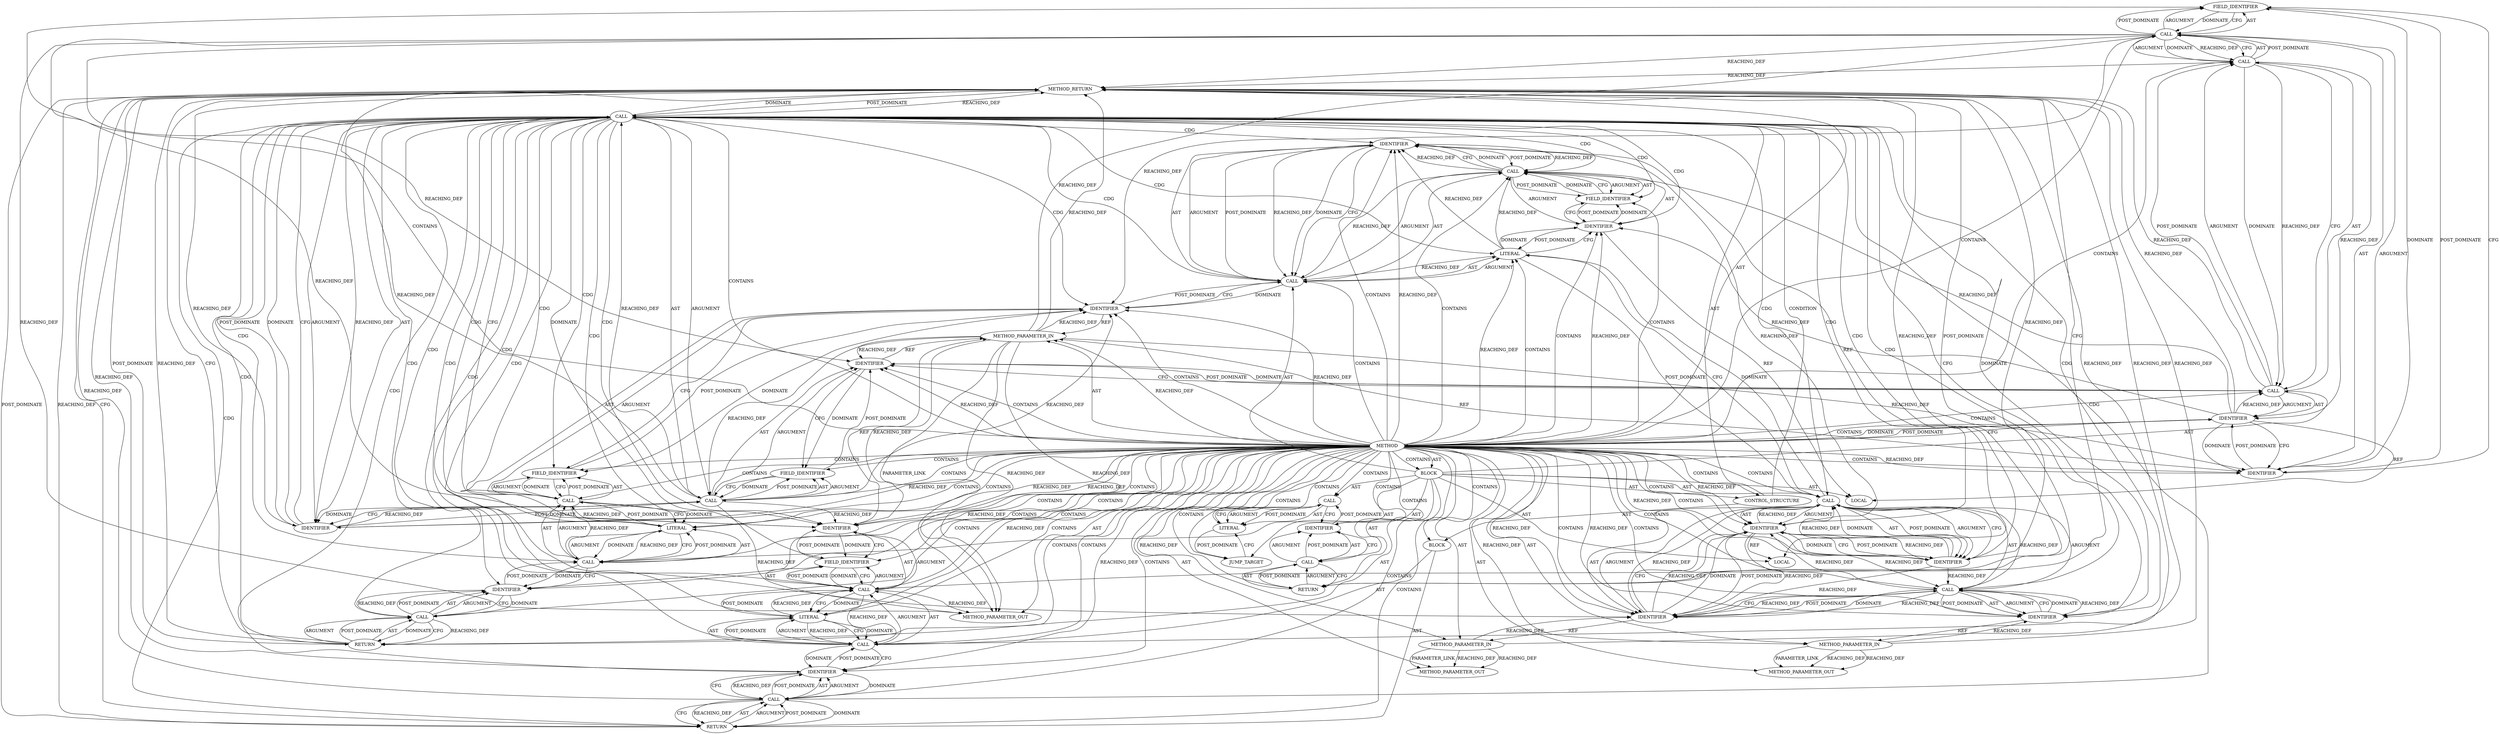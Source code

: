 digraph {
  7757 [label=FIELD_IDENTIFIER ORDER=2 ARGUMENT_INDEX=2 CODE="msgr" COLUMN_NUMBER=41 LINE_NUMBER=2357 CANONICAL_NAME="msgr"]
  7762 [label=IDENTIFIER ORDER=1 ARGUMENT_INDEX=1 CODE="con" COLUMN_NUMBER=6 LINE_NUMBER=2360 TYPE_FULL_NAME="ceph_connection*" NAME="con"]
  7785 [label=IDENTIFIER ORDER=3 ARGUMENT_INDEX=3 CODE="missing_features" COLUMN_NUMBER=37 LINE_NUMBER=2367 TYPE_FULL_NAME="u64" NAME="missing_features"]
  7778 [label=IDENTIFIER ORDER=3 ARGUMENT_INDEX=3 CODE="missing_features" COLUMN_NUMBER=31 LINE_NUMBER=2365 TYPE_FULL_NAME="u64" NAME="missing_features"]
  7763 [label=FIELD_IDENTIFIER ORDER=2 ARGUMENT_INDEX=2 CODE="state" COLUMN_NUMBER=6 LINE_NUMBER=2360 CANONICAL_NAME="state"]
  7764 [label=IDENTIFIER ORDER=2 ARGUMENT_INDEX=2 CODE="CEPH_CON_S_V2_SESSION_CONNECT" COLUMN_NUMBER=20 LINE_NUMBER=2360 TYPE_FULL_NAME="ANY" NAME="CEPH_CON_S_V2_SESSION_CONNECT"]
  7776 [label=IDENTIFIER ORDER=1 ARGUMENT_INDEX=1 CODE="p" COLUMN_NUMBER=23 LINE_NUMBER=2365 TYPE_FULL_NAME="void*" NAME="p"]
  7795 [label=CALL ORDER=10 ARGUMENT_INDEX=-1 CODE="pr_err(\"failed to decode ident_missing_features\\n\")" COLUMN_NUMBER=2 METHOD_FULL_NAME="pr_err" LINE_NUMBER=2372 TYPE_FULL_NAME="<empty>" DISPATCH_TYPE="STATIC_DISPATCH" SIGNATURE="" NAME="pr_err"]
  7759 [label=CONTROL_STRUCTURE CONTROL_STRUCTURE_TYPE="IF" ORDER=4 PARSER_TYPE_NAME="CASTIfStatement" ARGUMENT_INDEX=-1 CODE="if (con->state != CEPH_CON_S_V2_SESSION_CONNECT)" COLUMN_NUMBER=2 LINE_NUMBER=2360]
  7798 [label=CALL ORDER=1 ARGUMENT_INDEX=-1 CODE="-EINVAL" COLUMN_NUMBER=9 METHOD_FULL_NAME="<operator>.minus" LINE_NUMBER=2373 TYPE_FULL_NAME="<empty>" DISPATCH_TYPE="STATIC_DISPATCH" SIGNATURE="" NAME="<operator>.minus"]
  7788 [label=IDENTIFIER ORDER=1 ARGUMENT_INDEX=1 CODE="con" COLUMN_NUMBER=2 LINE_NUMBER=2368 TYPE_FULL_NAME="ceph_connection*" NAME="con"]
  7787 [label=CALL ORDER=1 ARGUMENT_INDEX=1 CODE="con->error_msg" COLUMN_NUMBER=2 METHOD_FULL_NAME="<operator>.indirectFieldAccess" LINE_NUMBER=2368 TYPE_FULL_NAME="<empty>" DISPATCH_TYPE="STATIC_DISPATCH" SIGNATURE="" NAME="<operator>.indirectFieldAccess"]
  7777 [label=IDENTIFIER ORDER=2 ARGUMENT_INDEX=2 CODE="end" COLUMN_NUMBER=26 LINE_NUMBER=2365 TYPE_FULL_NAME="void*" NAME="end"]
  7773 [label=IDENTIFIER ORDER=1 ARGUMENT_INDEX=1 CODE="EINVAL" COLUMN_NUMBER=11 LINE_NUMBER=2362 TYPE_FULL_NAME="ANY" NAME="EINVAL"]
  7770 [label=LITERAL ORDER=2 ARGUMENT_INDEX=2 CODE="\"protocol error, unexpected ident_missing_features\"" COLUMN_NUMBER=20 LINE_NUMBER=2361 TYPE_FULL_NAME="char"]
  7793 [label=IDENTIFIER ORDER=1 ARGUMENT_INDEX=1 CODE="EINVAL" COLUMN_NUMBER=10 LINE_NUMBER=2369 TYPE_FULL_NAME="ANY" NAME="EINVAL"]
  7748 [label=METHOD_PARAMETER_IN ORDER=2 CODE="void *p" IS_VARIADIC=false COLUMN_NUMBER=8 LINE_NUMBER=2355 TYPE_FULL_NAME="void*" EVALUATION_STRATEGY="BY_VALUE" INDEX=2 NAME="p"]
  7766 [label=CALL ORDER=1 ARGUMENT_INDEX=-1 CODE="con->error_msg = \"protocol error, unexpected ident_missing_features\"" COLUMN_NUMBER=3 METHOD_FULL_NAME="<operator>.assignment" LINE_NUMBER=2361 TYPE_FULL_NAME="<empty>" DISPATCH_TYPE="STATIC_DISPATCH" SIGNATURE="" NAME="<operator>.assignment"]
  7760 [label=CALL ORDER=1 ARGUMENT_INDEX=-1 CODE="con->state != CEPH_CON_S_V2_SESSION_CONNECT" COLUMN_NUMBER=6 METHOD_FULL_NAME="<operator>.notEquals" LINE_NUMBER=2360 TYPE_FULL_NAME="<empty>" DISPATCH_TYPE="STATIC_DISPATCH" SIGNATURE="" NAME="<operator>.notEquals"]
  7750 [label=BLOCK ORDER=4 ARGUMENT_INDEX=-1 CODE="{
	struct ceph_client *client = from_msgr(con->msgr);
	u64 missing_features;

	if (con->state != CEPH_CON_S_V2_SESSION_CONNECT) {
		con->error_msg = \"protocol error, unexpected ident_missing_features\";
		return -EINVAL;
	}

	ceph_decode_64_safe(&p, end, missing_features, bad);
	pr_err(\"RADOS feature set mismatch: server's required > my supported 0x%llx, missing 0x%llx\\n\",
	       client->supported_features, missing_features);
	con->error_msg = \"missing required protocol features\";
	return -EINVAL;

bad:
	pr_err(\"failed to decode ident_missing_features\\n\");
	return -EINVAL;
}" COLUMN_NUMBER=1 LINE_NUMBER=2356 TYPE_FULL_NAME="void"]
  7783 [label=IDENTIFIER ORDER=1 ARGUMENT_INDEX=1 CODE="client" COLUMN_NUMBER=9 LINE_NUMBER=2367 TYPE_FULL_NAME="ceph_client*" NAME="client"]
  7755 [label=CALL ORDER=1 ARGUMENT_INDEX=1 CODE="con->msgr" COLUMN_NUMBER=41 METHOD_FULL_NAME="<operator>.indirectFieldAccess" LINE_NUMBER=2357 TYPE_FULL_NAME="<empty>" DISPATCH_TYPE="STATIC_DISPATCH" SIGNATURE="" NAME="<operator>.indirectFieldAccess"]
  7756 [label=IDENTIFIER ORDER=1 ARGUMENT_INDEX=1 CODE="con" COLUMN_NUMBER=41 LINE_NUMBER=2357 TYPE_FULL_NAME="ceph_connection*" NAME="con"]
  7769 [label=FIELD_IDENTIFIER ORDER=2 ARGUMENT_INDEX=2 CODE="error_msg" COLUMN_NUMBER=3 LINE_NUMBER=2361 CANONICAL_NAME="error_msg"]
  7768 [label=IDENTIFIER ORDER=1 ARGUMENT_INDEX=1 CODE="con" COLUMN_NUMBER=3 LINE_NUMBER=2361 TYPE_FULL_NAME="ceph_connection*" NAME="con"]
  7782 [label=CALL ORDER=2 ARGUMENT_INDEX=2 CODE="client->supported_features" COLUMN_NUMBER=9 METHOD_FULL_NAME="<operator>.indirectFieldAccess" LINE_NUMBER=2367 TYPE_FULL_NAME="<empty>" DISPATCH_TYPE="STATIC_DISPATCH" SIGNATURE="" NAME="<operator>.indirectFieldAccess"]
  7767 [label=CALL ORDER=1 ARGUMENT_INDEX=1 CODE="con->error_msg" COLUMN_NUMBER=3 METHOD_FULL_NAME="<operator>.indirectFieldAccess" LINE_NUMBER=2361 TYPE_FULL_NAME="<empty>" DISPATCH_TYPE="STATIC_DISPATCH" SIGNATURE="" NAME="<operator>.indirectFieldAccess"]
  13183 [label=METHOD_PARAMETER_OUT ORDER=1 CODE="struct ceph_connection *con" IS_VARIADIC=false COLUMN_NUMBER=43 LINE_NUMBER=2354 TYPE_FULL_NAME="ceph_connection*" EVALUATION_STRATEGY="BY_VALUE" INDEX=1 NAME="con"]
  7780 [label=CALL ORDER=6 ARGUMENT_INDEX=-1 CODE="pr_err(\"RADOS feature set mismatch: server's required > my supported 0x%llx, missing 0x%llx\\n\",
	       client->supported_features, missing_features)" COLUMN_NUMBER=2 METHOD_FULL_NAME="pr_err" LINE_NUMBER=2366 TYPE_FULL_NAME="<empty>" DISPATCH_TYPE="STATIC_DISPATCH" SIGNATURE="" NAME="pr_err"]
  7749 [label=METHOD_PARAMETER_IN ORDER=3 CODE="void *end" IS_VARIADIC=false COLUMN_NUMBER=17 LINE_NUMBER=2355 TYPE_FULL_NAME="void*" EVALUATION_STRATEGY="BY_VALUE" INDEX=3 NAME="end"]
  7751 [label=LOCAL ORDER=1 CODE="struct ceph_client* client" COLUMN_NUMBER=21 LINE_NUMBER=2357 TYPE_FULL_NAME="ceph_client*" NAME="client"]
  7786 [label=CALL ORDER=7 ARGUMENT_INDEX=-1 CODE="con->error_msg = \"missing required protocol features\"" COLUMN_NUMBER=2 METHOD_FULL_NAME="<operator>.assignment" LINE_NUMBER=2368 TYPE_FULL_NAME="<empty>" DISPATCH_TYPE="STATIC_DISPATCH" SIGNATURE="" NAME="<operator>.assignment"]
  7746 [label=METHOD COLUMN_NUMBER=1 LINE_NUMBER=2354 COLUMN_NUMBER_END=1 IS_EXTERNAL=false SIGNATURE="int process_ident_missing_features (ceph_connection*,void*,void*)" NAME="process_ident_missing_features" AST_PARENT_TYPE="TYPE_DECL" AST_PARENT_FULL_NAME="messenger_v2.c:<global>" ORDER=95 CODE="static int process_ident_missing_features(struct ceph_connection *con,
					  void *p, void *end)
{
	struct ceph_client *client = from_msgr(con->msgr);
	u64 missing_features;

	if (con->state != CEPH_CON_S_V2_SESSION_CONNECT) {
		con->error_msg = \"protocol error, unexpected ident_missing_features\";
		return -EINVAL;
	}

	ceph_decode_64_safe(&p, end, missing_features, bad);
	pr_err(\"RADOS feature set mismatch: server's required > my supported 0x%llx, missing 0x%llx\\n\",
	       client->supported_features, missing_features);
	con->error_msg = \"missing required protocol features\";
	return -EINVAL;

bad:
	pr_err(\"failed to decode ident_missing_features\\n\");
	return -EINVAL;
}" FULL_NAME="process_ident_missing_features" LINE_NUMBER_END=2374 FILENAME="messenger_v2.c"]
  7758 [label=LOCAL ORDER=3 CODE="u64 missing_features" COLUMN_NUMBER=6 LINE_NUMBER=2358 TYPE_FULL_NAME="u64" NAME="missing_features"]
  7771 [label=RETURN ORDER=2 ARGUMENT_INDEX=-1 CODE="return -EINVAL;" COLUMN_NUMBER=3 LINE_NUMBER=2362]
  7794 [label=JUMP_TARGET ORDER=9 PARSER_TYPE_NAME="CASTLabelStatement" ARGUMENT_INDEX=-1 CODE="bad:
	pr_err(\"failed to decode ident_missing_features\\n\");" COLUMN_NUMBER=1 LINE_NUMBER=2371 NAME="bad"]
  7774 [label=CALL ORDER=5 ARGUMENT_INDEX=-1 CODE="ceph_decode_64_safe(&p, end, missing_features, bad)" COLUMN_NUMBER=2 METHOD_FULL_NAME="ceph_decode_64_safe" LINE_NUMBER=2365 TYPE_FULL_NAME="<empty>" DISPATCH_TYPE="STATIC_DISPATCH" SIGNATURE="" NAME="ceph_decode_64_safe"]
  7796 [label=LITERAL ORDER=1 ARGUMENT_INDEX=1 CODE="\"failed to decode ident_missing_features\\n\"" COLUMN_NUMBER=9 LINE_NUMBER=2372 TYPE_FULL_NAME="char"]
  7747 [label=METHOD_PARAMETER_IN ORDER=1 CODE="struct ceph_connection *con" IS_VARIADIC=false COLUMN_NUMBER=43 LINE_NUMBER=2354 TYPE_FULL_NAME="ceph_connection*" EVALUATION_STRATEGY="BY_VALUE" INDEX=1 NAME="con"]
  7784 [label=FIELD_IDENTIFIER ORDER=2 ARGUMENT_INDEX=2 CODE="supported_features" COLUMN_NUMBER=9 LINE_NUMBER=2367 CANONICAL_NAME="supported_features"]
  7799 [label=IDENTIFIER ORDER=1 ARGUMENT_INDEX=1 CODE="EINVAL" COLUMN_NUMBER=10 LINE_NUMBER=2373 TYPE_FULL_NAME="ANY" NAME="EINVAL"]
  7772 [label=CALL ORDER=1 ARGUMENT_INDEX=-1 CODE="-EINVAL" COLUMN_NUMBER=10 METHOD_FULL_NAME="<operator>.minus" LINE_NUMBER=2362 TYPE_FULL_NAME="<empty>" DISPATCH_TYPE="STATIC_DISPATCH" SIGNATURE="" NAME="<operator>.minus"]
  7752 [label=CALL ORDER=2 ARGUMENT_INDEX=-1 CODE="*client = from_msgr(con->msgr)" COLUMN_NUMBER=21 METHOD_FULL_NAME="<operator>.assignment" LINE_NUMBER=2357 TYPE_FULL_NAME="<empty>" DISPATCH_TYPE="STATIC_DISPATCH" SIGNATURE="" NAME="<operator>.assignment"]
  7775 [label=CALL ORDER=1 ARGUMENT_INDEX=1 CODE="&p" COLUMN_NUMBER=22 METHOD_FULL_NAME="<operator>.addressOf" LINE_NUMBER=2365 TYPE_FULL_NAME="<empty>" DISPATCH_TYPE="STATIC_DISPATCH" SIGNATURE="" NAME="<operator>.addressOf"]
  7779 [label=IDENTIFIER ORDER=4 ARGUMENT_INDEX=4 CODE="bad" COLUMN_NUMBER=49 LINE_NUMBER=2365 TYPE_FULL_NAME="ANY" NAME="bad"]
  7797 [label=RETURN ORDER=11 ARGUMENT_INDEX=-1 CODE="return -EINVAL;" COLUMN_NUMBER=2 LINE_NUMBER=2373]
  7753 [label=IDENTIFIER ORDER=1 ARGUMENT_INDEX=1 CODE="client" COLUMN_NUMBER=22 LINE_NUMBER=2357 TYPE_FULL_NAME="ceph_client*" NAME="client"]
  13184 [label=METHOD_PARAMETER_OUT ORDER=2 CODE="void *p" IS_VARIADIC=false COLUMN_NUMBER=8 LINE_NUMBER=2355 TYPE_FULL_NAME="void*" EVALUATION_STRATEGY="BY_VALUE" INDEX=2 NAME="p"]
  7800 [label=METHOD_RETURN ORDER=5 CODE="RET" COLUMN_NUMBER=1 LINE_NUMBER=2354 TYPE_FULL_NAME="int" EVALUATION_STRATEGY="BY_VALUE"]
  7791 [label=RETURN ORDER=8 ARGUMENT_INDEX=-1 CODE="return -EINVAL;" COLUMN_NUMBER=2 LINE_NUMBER=2369]
  7789 [label=FIELD_IDENTIFIER ORDER=2 ARGUMENT_INDEX=2 CODE="error_msg" COLUMN_NUMBER=2 LINE_NUMBER=2368 CANONICAL_NAME="error_msg"]
  13185 [label=METHOD_PARAMETER_OUT ORDER=3 CODE="void *end" IS_VARIADIC=false COLUMN_NUMBER=17 LINE_NUMBER=2355 TYPE_FULL_NAME="void*" EVALUATION_STRATEGY="BY_VALUE" INDEX=3 NAME="end"]
  7754 [label=CALL ORDER=2 ARGUMENT_INDEX=2 CODE="from_msgr(con->msgr)" COLUMN_NUMBER=31 METHOD_FULL_NAME="from_msgr" LINE_NUMBER=2357 TYPE_FULL_NAME="<empty>" DISPATCH_TYPE="STATIC_DISPATCH" SIGNATURE="" NAME="from_msgr"]
  7790 [label=LITERAL ORDER=2 ARGUMENT_INDEX=2 CODE="\"missing required protocol features\"" COLUMN_NUMBER=19 LINE_NUMBER=2368 TYPE_FULL_NAME="char"]
  7765 [label=BLOCK ORDER=2 ARGUMENT_INDEX=-1 CODE="{
		con->error_msg = \"protocol error, unexpected ident_missing_features\";
		return -EINVAL;
	}" COLUMN_NUMBER=51 LINE_NUMBER=2360 TYPE_FULL_NAME="void"]
  7761 [label=CALL ORDER=1 ARGUMENT_INDEX=1 CODE="con->state" COLUMN_NUMBER=6 METHOD_FULL_NAME="<operator>.indirectFieldAccess" LINE_NUMBER=2360 TYPE_FULL_NAME="<empty>" DISPATCH_TYPE="STATIC_DISPATCH" SIGNATURE="" NAME="<operator>.indirectFieldAccess"]
  7781 [label=LITERAL ORDER=1 ARGUMENT_INDEX=1 CODE="\"RADOS feature set mismatch: server's required > my supported 0x%llx, missing 0x%llx\\n\"" COLUMN_NUMBER=9 LINE_NUMBER=2366 TYPE_FULL_NAME="char"]
  7792 [label=CALL ORDER=1 ARGUMENT_INDEX=-1 CODE="-EINVAL" COLUMN_NUMBER=9 METHOD_FULL_NAME="<operator>.minus" LINE_NUMBER=2369 TYPE_FULL_NAME="<empty>" DISPATCH_TYPE="STATIC_DISPATCH" SIGNATURE="" NAME="<operator>.minus"]
  7767 -> 7766 [label=REACHING_DEF VARIABLE="con->error_msg"]
  7760 -> 7770 [label=CDG ]
  7746 -> 7747 [label=AST ]
  7754 -> 7755 [label=AST ]
  7746 -> 7757 [label=CONTAINS ]
  7750 -> 7751 [label=AST ]
  7793 -> 7786 [label=POST_DOMINATE ]
  7747 -> 7755 [label=REACHING_DEF VARIABLE="con"]
  7752 -> 7753 [label=ARGUMENT ]
  7760 -> 7764 [label=AST ]
  7786 -> 7793 [label=DOMINATE ]
  7746 -> 7761 [label=CONTAINS ]
  7764 -> 7800 [label=REACHING_DEF VARIABLE="CEPH_CON_S_V2_SESSION_CONNECT"]
  7788 -> 7789 [label=DOMINATE ]
  7790 -> 7786 [label=CFG ]
  7752 -> 7762 [label=DOMINATE ]
  7788 -> 7789 [label=CFG ]
  7789 -> 7787 [label=DOMINATE ]
  7791 -> 7792 [label=ARGUMENT ]
  7767 -> 7769 [label=ARGUMENT ]
  7790 -> 7786 [label=DOMINATE ]
  7760 -> 7779 [label=CDG ]
  7760 -> 7800 [label=REACHING_DEF VARIABLE="con->state != CEPH_CON_S_V2_SESSION_CONNECT"]
  7754 -> 7753 [label=REACHING_DEF VARIABLE="from_msgr(con->msgr)"]
  7755 -> 7754 [label=DOMINATE ]
  7755 -> 7788 [label=REACHING_DEF VARIABLE="con->msgr"]
  7778 -> 7777 [label=POST_DOMINATE ]
  7752 -> 7753 [label=AST ]
  7764 -> 7760 [label=REACHING_DEF VARIABLE="CEPH_CON_S_V2_SESSION_CONNECT"]
  7779 -> 7774 [label=CFG ]
  7763 -> 7762 [label=POST_DOMINATE ]
  7746 -> 7762 [label=REACHING_DEF VARIABLE=""]
  7774 -> 7775 [label=ARGUMENT ]
  7760 -> 7761 [label=AST ]
  7787 -> 7789 [label=POST_DOMINATE ]
  7798 -> 7797 [label=CFG ]
  7746 -> 7777 [label=CONTAINS ]
  7749 -> 13185 [label=REACHING_DEF VARIABLE="end"]
  7749 -> 13185 [label=REACHING_DEF VARIABLE="end"]
  7746 -> 7776 [label=CONTAINS ]
  7754 -> 7755 [label=POST_DOMINATE ]
  7760 -> 7783 [label=CDG ]
  7777 -> 7774 [label=REACHING_DEF VARIABLE="end"]
  7746 -> 7756 [label=REACHING_DEF VARIABLE=""]
  7746 -> 7788 [label=CONTAINS ]
  7746 -> 7772 [label=CONTAINS ]
  7766 -> 7767 [label=ARGUMENT ]
  7777 -> 7778 [label=CFG ]
  7800 -> 7760 [label=POST_DOMINATE ]
  7746 -> 7784 [label=CONTAINS ]
  7747 -> 7788 [label=REACHING_DEF VARIABLE="con"]
  7746 -> 7799 [label=CONTAINS ]
  7752 -> 7754 [label=AST ]
  7781 -> 7783 [label=CFG ]
  7757 -> 7755 [label=DOMINATE ]
  7760 -> 7764 [label=POST_DOMINATE ]
  7762 -> 7747 [label=REF ]
  7798 -> 7799 [label=ARGUMENT ]
  7760 -> 7768 [label=CFG ]
  7756 -> 7757 [label=CFG ]
  7746 -> 7765 [label=CONTAINS ]
  7781 -> 7782 [label=REACHING_DEF VARIABLE="\"RADOS feature set mismatch: server's required > my supported 0x%llx, missing 0x%llx\\n\""]
  7746 -> 7768 [label=REACHING_DEF VARIABLE=""]
  7746 -> 7785 [label=CONTAINS ]
  7754 -> 7752 [label=DOMINATE ]
  7750 -> 7759 [label=AST ]
  7775 -> 7776 [label=POST_DOMINATE ]
  7770 -> 7766 [label=REACHING_DEF VARIABLE="\"protocol error, unexpected ident_missing_features\""]
  7760 -> 7785 [label=CDG ]
  7746 -> 7755 [label=CONTAINS ]
  7774 -> 7778 [label=AST ]
  7761 -> 7762 [label=ARGUMENT ]
  7747 -> 7768 [label=REACHING_DEF VARIABLE="con"]
  7752 -> 7754 [label=POST_DOMINATE ]
  7778 -> 7774 [label=REACHING_DEF VARIABLE="missing_features"]
  7772 -> 7771 [label=DOMINATE ]
  7746 -> 7795 [label=CONTAINS ]
  7753 -> 7800 [label=REACHING_DEF VARIABLE="client"]
  7755 -> 13183 [label=REACHING_DEF VARIABLE="con->msgr"]
  7748 -> 13184 [label=REACHING_DEF VARIABLE="p"]
  7748 -> 13184 [label=REACHING_DEF VARIABLE="p"]
  7746 -> 7778 [label=CONTAINS ]
  7766 -> 7770 [label=AST ]
  7782 -> 7780 [label=REACHING_DEF VARIABLE="client->supported_features"]
  7783 -> 7781 [label=POST_DOMINATE ]
  7773 -> 7766 [label=POST_DOMINATE ]
  7767 -> 7769 [label=AST ]
  7746 -> 7750 [label=CONTAINS ]
  7768 -> 7769 [label=DOMINATE ]
  7779 -> 7800 [label=REACHING_DEF VARIABLE="bad"]
  7767 -> 7800 [label=REACHING_DEF VARIABLE="con->error_msg"]
  7777 -> 7749 [label=REF ]
  7764 -> 7760 [label=DOMINATE ]
  7761 -> 7764 [label=CFG ]
  7746 -> 7794 [label=CONTAINS ]
  7782 -> 7784 [label=ARGUMENT ]
  7756 -> 7747 [label=REF ]
  7792 -> 7793 [label=POST_DOMINATE ]
  7768 -> 7747 [label=REF ]
  7786 -> 7790 [label=POST_DOMINATE ]
  7746 -> 7792 [label=CONTAINS ]
  7746 -> 7766 [label=CONTAINS ]
  7783 -> 7784 [label=DOMINATE ]
  7753 -> 7756 [label=CFG ]
  7752 -> 7762 [label=CFG ]
  7775 -> 7778 [label=REACHING_DEF VARIABLE="&p"]
  7760 -> 7782 [label=CDG ]
  7756 -> 7757 [label=DOMINATE ]
  7746 -> 7749 [label=AST ]
  7746 -> 13183 [label=AST ]
  7760 -> 7793 [label=CDG ]
  7750 -> 7774 [label=AST ]
  7766 -> 7773 [label=CFG ]
  7760 -> 7789 [label=CDG ]
  7746 -> 13185 [label=AST ]
  7746 -> 7778 [label=REACHING_DEF VARIABLE=""]
  7797 -> 7800 [label=CFG ]
  7762 -> 7763 [label=CFG ]
  7753 -> 7746 [label=POST_DOMINATE ]
  7779 -> 7774 [label=REACHING_DEF VARIABLE="bad"]
  7792 -> 7793 [label=AST ]
  7772 -> 7771 [label=CFG ]
  7776 -> 7775 [label=CFG ]
  7776 -> 7775 [label=DOMINATE ]
  7746 -> 7773 [label=REACHING_DEF VARIABLE=""]
  7780 -> 7785 [label=ARGUMENT ]
  7761 -> 7763 [label=POST_DOMINATE ]
  7787 -> 7788 [label=AST ]
  7795 -> 7796 [label=ARGUMENT ]
  7748 -> 13184 [label=PARAMETER_LINK ]
  7794 -> 7796 [label=CFG ]
  7750 -> 7795 [label=AST ]
  7766 -> 7800 [label=REACHING_DEF VARIABLE="con->error_msg = \"protocol error, unexpected ident_missing_features\""]
  7749 -> 7800 [label=REACHING_DEF VARIABLE="end"]
  7765 -> 7766 [label=AST ]
  7784 -> 7782 [label=DOMINATE ]
  7792 -> 7791 [label=DOMINATE ]
  7780 -> 7782 [label=ARGUMENT ]
  7780 -> 7785 [label=AST ]
  7746 -> 7764 [label=REACHING_DEF VARIABLE=""]
  7788 -> 7747 [label=REF ]
  7767 -> 13183 [label=REACHING_DEF VARIABLE="con->error_msg"]
  7750 -> 7794 [label=AST ]
  7772 -> 7800 [label=REACHING_DEF VARIABLE="-EINVAL"]
  7746 -> 7753 [label=CFG ]
  7760 -> 7766 [label=CDG ]
  7787 -> 7790 [label=CFG ]
  7780 -> 7781 [label=AST ]
  7796 -> 7794 [label=POST_DOMINATE ]
  7747 -> 7762 [label=REACHING_DEF VARIABLE="con"]
  7775 -> 7777 [label=DOMINATE ]
  7797 -> 7798 [label=AST ]
  7792 -> 7791 [label=REACHING_DEF VARIABLE="-EINVAL"]
  7774 -> 7779 [label=AST ]
  7761 -> 7768 [label=REACHING_DEF VARIABLE="con->state"]
  7746 -> 7767 [label=CONTAINS ]
  7800 -> 7771 [label=POST_DOMINATE ]
  7760 -> 7776 [label=CDG ]
  7761 -> 7788 [label=REACHING_DEF VARIABLE="con->state"]
  7750 -> 7780 [label=AST ]
  7752 -> 7800 [label=REACHING_DEF VARIABLE="*client = from_msgr(con->msgr)"]
  7765 -> 7771 [label=AST ]
  7746 -> 7796 [label=CONTAINS ]
  7772 -> 7773 [label=POST_DOMINATE ]
  7746 -> 7748 [label=REACHING_DEF VARIABLE=""]
  7747 -> 13183 [label=REACHING_DEF VARIABLE="con"]
  7747 -> 13183 [label=REACHING_DEF VARIABLE="con"]
  7797 -> 7798 [label=POST_DOMINATE ]
  7746 -> 7781 [label=REACHING_DEF VARIABLE=""]
  7778 -> 7777 [label=REACHING_DEF VARIABLE="missing_features"]
  7746 -> 7785 [label=REACHING_DEF VARIABLE=""]
  7749 -> 7777 [label=REACHING_DEF VARIABLE="end"]
  7782 -> 7784 [label=AST ]
  7776 -> 7775 [label=REACHING_DEF VARIABLE="p"]
  7771 -> 7772 [label=AST ]
  7746 -> 7793 [label=REACHING_DEF VARIABLE=""]
  7746 -> 7768 [label=CONTAINS ]
  7753 -> 7782 [label=REACHING_DEF VARIABLE="client"]
  7775 -> 7777 [label=CFG ]
  7785 -> 7780 [label=REACHING_DEF VARIABLE="missing_features"]
  7755 -> 7754 [label=REACHING_DEF VARIABLE="con->msgr"]
  7771 -> 7772 [label=ARGUMENT ]
  7746 -> 7769 [label=CONTAINS ]
  7763 -> 7761 [label=CFG ]
  7760 -> 7800 [label=DOMINATE ]
  7760 -> 7772 [label=CDG ]
  7785 -> 7782 [label=POST_DOMINATE ]
  7785 -> 7780 [label=DOMINATE ]
  7772 -> 7771 [label=REACHING_DEF VARIABLE="-EINVAL"]
  7782 -> 7785 [label=REACHING_DEF VARIABLE="client->supported_features"]
  7778 -> 7785 [label=REACHING_DEF VARIABLE="missing_features"]
  7755 -> 7800 [label=REACHING_DEF VARIABLE="con->msgr"]
  7785 -> 7758 [label=REF ]
  7746 -> 7798 [label=CONTAINS ]
  7746 -> 7789 [label=CONTAINS ]
  7760 -> 7767 [label=CDG ]
  7787 -> 7788 [label=ARGUMENT ]
  7773 -> 7772 [label=DOMINATE ]
  7800 -> 7797 [label=POST_DOMINATE ]
  7777 -> 7778 [label=REACHING_DEF VARIABLE="end"]
  7746 -> 7779 [label=REACHING_DEF VARIABLE=""]
  7784 -> 7783 [label=POST_DOMINATE ]
  7778 -> 7779 [label=DOMINATE ]
  7793 -> 7792 [label=CFG ]
  7778 -> 7758 [label=REF ]
  7760 -> 7773 [label=CDG ]
  7781 -> 7785 [label=REACHING_DEF VARIABLE="\"RADOS feature set mismatch: server's required > my supported 0x%llx, missing 0x%llx\\n\""]
  7790 -> 7787 [label=REACHING_DEF VARIABLE="\"missing required protocol features\""]
  7795 -> 7796 [label=POST_DOMINATE ]
  7770 -> 7766 [label=CFG ]
  7764 -> 7760 [label=CFG ]
  7760 -> 7775 [label=CDG ]
  7746 -> 7774 [label=CONTAINS ]
  7746 -> 7753 [label=CONTAINS ]
  7750 -> 7797 [label=AST ]
  7780 -> 7782 [label=AST ]
  7799 -> 7795 [label=POST_DOMINATE ]
  7754 -> 7752 [label=CFG ]
  7760 -> 7790 [label=CDG ]
  7779 -> 7774 [label=DOMINATE ]
  7746 -> 7749 [label=REACHING_DEF VARIABLE=""]
  7774 -> 7779 [label=POST_DOMINATE ]
  7797 -> 7798 [label=ARGUMENT ]
  7746 -> 7759 [label=CONTAINS ]
  7790 -> 7787 [label=POST_DOMINATE ]
  7759 -> 7765 [label=AST ]
  7746 -> 7775 [label=CONTAINS ]
  7747 -> 7761 [label=REACHING_DEF VARIABLE="con"]
  7755 -> 7757 [label=AST ]
  7776 -> 7748 [label=REF ]
  7755 -> 7757 [label=POST_DOMINATE ]
  7746 -> 7788 [label=REACHING_DEF VARIABLE=""]
  7761 -> 7763 [label=AST ]
  7767 -> 7770 [label=CFG ]
  7753 -> 7752 [label=REACHING_DEF VARIABLE="client"]
  7760 -> 7777 [label=CDG ]
  7799 -> 7798 [label=CFG ]
  7760 -> 7769 [label=CDG ]
  7761 -> 13183 [label=REACHING_DEF VARIABLE="con->state"]
  7746 -> 7793 [label=CONTAINS ]
  7760 -> 7792 [label=CDG ]
  7768 -> 7769 [label=CFG ]
  7775 -> 7776 [label=ARGUMENT ]
  7782 -> 7784 [label=POST_DOMINATE ]
  7774 -> 7779 [label=ARGUMENT ]
  7746 -> 7781 [label=CONTAINS ]
  7775 -> 7777 [label=REACHING_DEF VARIABLE="&p"]
  7783 -> 7784 [label=CFG ]
  7791 -> 7800 [label=CFG ]
  7750 -> 7791 [label=AST ]
  7759 -> 7760 [label=AST ]
  7779 -> 7777 [label=REACHING_DEF VARIABLE="bad"]
  7755 -> 7756 [label=AST ]
  7782 -> 7783 [label=ARGUMENT ]
  7755 -> 7756 [label=ARGUMENT ]
  7760 -> 7791 [label=CDG ]
  7760 -> 7786 [label=CDG ]
  7782 -> 7785 [label=CFG ]
  7779 -> 7778 [label=POST_DOMINATE ]
  7759 -> 7760 [label=CONDITION ]
  7746 -> 7752 [label=CONTAINS ]
  7746 -> 7776 [label=REACHING_DEF VARIABLE=""]
  7777 -> 7775 [label=REACHING_DEF VARIABLE="end"]
  7753 -> 7751 [label=REF ]
  7774 -> 7781 [label=CFG ]
  7760 -> 7781 [label=CDG ]
  7785 -> 7780 [label=CFG ]
  7755 -> 7757 [label=ARGUMENT ]
  7760 -> 7761 [label=ARGUMENT ]
  7746 -> 7763 [label=CONTAINS ]
  7775 -> 7776 [label=AST ]
  7790 -> 7786 [label=REACHING_DEF VARIABLE="\"missing required protocol features\""]
  7746 -> 7797 [label=CONTAINS ]
  7773 -> 7800 [label=REACHING_DEF VARIABLE="EINVAL"]
  7780 -> 7781 [label=ARGUMENT ]
  7780 -> 7785 [label=POST_DOMINATE ]
  7755 -> 7762 [label=REACHING_DEF VARIABLE="con->msgr"]
  7746 -> 7756 [label=CONTAINS ]
  7746 -> 7787 [label=CONTAINS ]
  7796 -> 7795 [label=CFG ]
  7788 -> 7780 [label=POST_DOMINATE ]
  7766 -> 7773 [label=DOMINATE ]
  7746 -> 7753 [label=DOMINATE ]
  7781 -> 7774 [label=POST_DOMINATE ]
  7754 -> 7800 [label=REACHING_DEF VARIABLE="from_msgr(con->msgr)"]
  7787 -> 7786 [label=REACHING_DEF VARIABLE="con->error_msg"]
  7748 -> 7776 [label=REACHING_DEF VARIABLE="p"]
  7779 -> 7775 [label=REACHING_DEF VARIABLE="bad"]
  7767 -> 7768 [label=AST ]
  7746 -> 7771 [label=CONTAINS ]
  7746 -> 7748 [label=AST ]
  7747 -> 7800 [label=REACHING_DEF VARIABLE="con"]
  7760 -> 7776 [label=CFG ]
  7753 -> 7783 [label=REACHING_DEF VARIABLE="client"]
  7763 -> 7761 [label=DOMINATE ]
  7755 -> 7754 [label=CFG ]
  7774 -> 7778 [label=ARGUMENT ]
  7746 -> 7786 [label=CONTAINS ]
  7746 -> 7790 [label=CONTAINS ]
  7746 -> 7779 [label=CONTAINS ]
  7778 -> 7779 [label=CFG ]
  7760 -> 7776 [label=DOMINATE ]
  7769 -> 7767 [label=DOMINATE ]
  7750 -> 7786 [label=AST ]
  7792 -> 7793 [label=ARGUMENT ]
  7789 -> 7788 [label=POST_DOMINATE ]
  7750 -> 7758 [label=AST ]
  7760 -> 7787 [label=CDG ]
  7791 -> 7792 [label=POST_DOMINATE ]
  7746 -> 7770 [label=REACHING_DEF VARIABLE=""]
  7764 -> 7761 [label=REACHING_DEF VARIABLE="CEPH_CON_S_V2_SESSION_CONNECT"]
  7786 -> 7787 [label=AST ]
  7760 -> 7780 [label=CDG ]
  7769 -> 7768 [label=POST_DOMINATE ]
  7752 -> 7754 [label=ARGUMENT ]
  7746 -> 7783 [label=REACHING_DEF VARIABLE=""]
  7795 -> 7796 [label=AST ]
  7770 -> 7767 [label=POST_DOMINATE ]
  7791 -> 7792 [label=AST ]
  7773 -> 7772 [label=CFG ]
  7798 -> 7799 [label=POST_DOMINATE ]
  7782 -> 7783 [label=AST ]
  7746 -> 7747 [label=REACHING_DEF VARIABLE=""]
  7746 -> 7754 [label=CONTAINS ]
  7761 -> 7764 [label=DOMINATE ]
  7762 -> 7763 [label=DOMINATE ]
  7747 -> 7756 [label=REACHING_DEF VARIABLE="con"]
  7746 -> 7782 [label=CONTAINS ]
  7746 -> 7770 [label=CONTAINS ]
  7787 -> 7789 [label=AST ]
  7793 -> 7792 [label=DOMINATE ]
  7798 -> 7799 [label=AST ]
  7747 -> 13183 [label=PARAMETER_LINK ]
  7746 -> 7750 [label=AST ]
  7779 -> 7778 [label=REACHING_DEF VARIABLE="bad"]
  7754 -> 7752 [label=REACHING_DEF VARIABLE="from_msgr(con->msgr)"]
  7746 -> 7773 [label=CONTAINS ]
  7746 -> 7777 [label=REACHING_DEF VARIABLE=""]
  7777 -> 7778 [label=DOMINATE ]
  7746 -> 7780 [label=CONTAINS ]
  7780 -> 7788 [label=DOMINATE ]
  7757 -> 7756 [label=POST_DOMINATE ]
  7746 -> 7762 [label=CONTAINS ]
  7761 -> 7760 [label=REACHING_DEF VARIABLE="con->state"]
  7762 -> 7752 [label=POST_DOMINATE ]
  7774 -> 7775 [label=AST ]
  7760 -> 7778 [label=CDG ]
  7772 -> 7773 [label=AST ]
  7786 -> 7790 [label=AST ]
  7769 -> 7767 [label=CFG ]
  7760 -> 7771 [label=CDG ]
  7780 -> 7788 [label=CFG ]
  7787 -> 7790 [label=DOMINATE ]
  7760 -> 7774 [label=CDG ]
  7771 -> 7772 [label=POST_DOMINATE ]
  7767 -> 7769 [label=POST_DOMINATE ]
  7766 -> 7767 [label=AST ]
  7770 -> 7766 [label=DOMINATE ]
  7746 -> 7790 [label=REACHING_DEF VARIABLE=""]
  7761 -> 7762 [label=AST ]
  7760 -> 7764 [label=ARGUMENT ]
  7784 -> 7782 [label=CFG ]
  7793 -> 7792 [label=REACHING_DEF VARIABLE="EINVAL"]
  7756 -> 7753 [label=POST_DOMINATE ]
  7782 -> 7785 [label=DOMINATE ]
  7778 -> 7775 [label=REACHING_DEF VARIABLE="missing_features"]
  7764 -> 7761 [label=POST_DOMINATE ]
  7770 -> 7767 [label=REACHING_DEF VARIABLE="\"protocol error, unexpected ident_missing_features\""]
  7746 -> 7791 [label=CONTAINS ]
  7755 -> 7768 [label=REACHING_DEF VARIABLE="con->msgr"]
  7774 -> 7777 [label=ARGUMENT ]
  7771 -> 7800 [label=REACHING_DEF VARIABLE="<RET>"]
  7754 -> 7755 [label=ARGUMENT ]
  7774 -> 7777 [label=AST ]
  7761 -> 7763 [label=ARGUMENT ]
  7746 -> 7764 [label=CONTAINS ]
  7773 -> 7772 [label=REACHING_DEF VARIABLE="EINVAL"]
  7771 -> 7800 [label=CFG ]
  7786 -> 7790 [label=ARGUMENT ]
  7757 -> 7755 [label=CFG ]
  7786 -> 7787 [label=ARGUMENT ]
  7777 -> 7775 [label=POST_DOMINATE ]
  7800 -> 7791 [label=POST_DOMINATE ]
  7767 -> 7768 [label=ARGUMENT ]
  7772 -> 7773 [label=ARGUMENT ]
  7749 -> 13185 [label=PARAMETER_LINK ]
  7792 -> 7791 [label=CFG ]
  7746 -> 7760 [label=CONTAINS ]
  7774 -> 7781 [label=DOMINATE ]
  7795 -> 7799 [label=CFG ]
  7746 -> 7783 [label=CONTAINS ]
  7775 -> 7774 [label=REACHING_DEF VARIABLE="&p"]
  7766 -> 7770 [label=POST_DOMINATE ]
  7786 -> 7793 [label=CFG ]
  7785 -> 7782 [label=REACHING_DEF VARIABLE="missing_features"]
  7760 -> 7788 [label=CDG ]
  7789 -> 7787 [label=CFG ]
  7791 -> 7800 [label=REACHING_DEF VARIABLE="<RET>"]
  7781 -> 7780 [label=REACHING_DEF VARIABLE="\"RADOS feature set mismatch: server's required > my supported 0x%llx, missing 0x%llx\\n\""]
  7766 -> 7770 [label=ARGUMENT ]
  7753 -> 7756 [label=DOMINATE ]
  7783 -> 7751 [label=REF ]
  7760 -> 7784 [label=CDG ]
  7746 -> 13184 [label=AST ]
  7748 -> 7800 [label=REACHING_DEF VARIABLE="p"]
  7746 -> 7800 [label=AST ]
  7760 -> 7768 [label=DOMINATE ]
  7750 -> 7752 [label=AST ]
  7787 -> 7789 [label=ARGUMENT ]
  7760 -> 7768 [label=CDG ]
  7781 -> 7783 [label=DOMINATE ]
  7761 -> 7800 [label=REACHING_DEF VARIABLE="con->state"]
  7767 -> 7770 [label=DOMINATE ]
}
